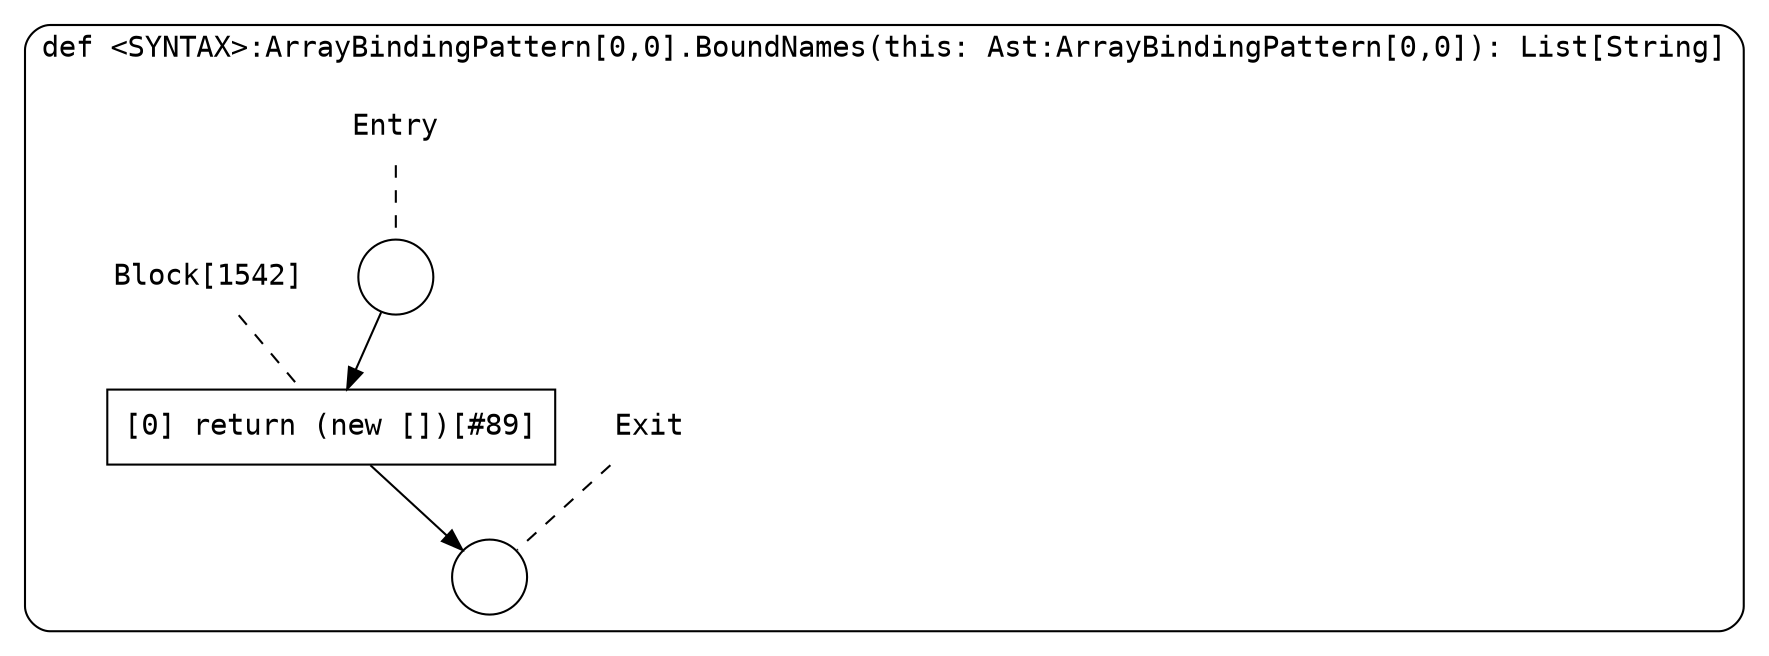 digraph {
  graph [fontname = "Consolas"]
  node [fontname = "Consolas"]
  edge [fontname = "Consolas"]
  subgraph cluster187 {
    label = "def <SYNTAX>:ArrayBindingPattern[0,0].BoundNames(this: Ast:ArrayBindingPattern[0,0]): List[String]"
    style = rounded
    cluster187_entry_name [shape=none, label=<<font color="black">Entry</font>>]
    cluster187_entry_name -> cluster187_entry [arrowhead=none, color="black", style=dashed]
    cluster187_entry [shape=circle label=" " color="black" fillcolor="white" style=filled]
    cluster187_entry -> node1542 [color="black"]
    cluster187_exit_name [shape=none, label=<<font color="black">Exit</font>>]
    cluster187_exit_name -> cluster187_exit [arrowhead=none, color="black", style=dashed]
    cluster187_exit [shape=circle label=" " color="black" fillcolor="white" style=filled]
    node1542_name [shape=none, label=<<font color="black">Block[1542]</font>>]
    node1542_name -> node1542 [arrowhead=none, color="black", style=dashed]
    node1542 [shape=box, label=<<font color="black">[0] return (new [])[#89]<BR ALIGN="LEFT"/></font>> color="black" fillcolor="white", style=filled]
    node1542 -> cluster187_exit [color="black"]
  }
}